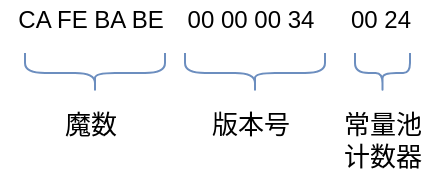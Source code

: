 <mxfile version="14.1.5" type="device"><diagram id="kWWOql1PXazyI8YSG5dn" name="第 1 页"><mxGraphModel dx="621" dy="552" grid="1" gridSize="10" guides="1" tooltips="1" connect="1" arrows="1" fold="1" page="1" pageScale="1" pageWidth="827" pageHeight="1169" math="0" shadow="0"><root><mxCell id="0"/><mxCell id="1" parent="0"/><mxCell id="7ZVK7k6W9EZgZPxuObXw-7" value="" style="shape=curlyBracket;whiteSpace=wrap;html=1;rounded=1;rotation=-90;fillColor=#dae8fc;strokeColor=#6c8ebf;" parent="1" vertex="1"><mxGeometry x="187.5" y="202.5" width="20" height="70" as="geometry"/></mxCell><mxCell id="7ZVK7k6W9EZgZPxuObXw-8" value="魔数" style="text;html=1;align=center;verticalAlign=middle;resizable=0;points=[];autosize=1;fontSize=13;" parent="1" vertex="1"><mxGeometry x="175" y="252.5" width="40" height="20" as="geometry"/></mxCell><mxCell id="CEbQqiAPUb2NsykfyJ3z-1" value="CA FE BA BE" style="text;html=1;align=center;verticalAlign=middle;resizable=0;points=[];autosize=1;" vertex="1" parent="1"><mxGeometry x="150" y="201.25" width="90" height="20" as="geometry"/></mxCell><mxCell id="CEbQqiAPUb2NsykfyJ3z-2" value="" style="shape=curlyBracket;whiteSpace=wrap;html=1;rounded=1;rotation=-90;fillColor=#dae8fc;strokeColor=#6c8ebf;" vertex="1" parent="1"><mxGeometry x="267.5" y="202.5" width="20" height="70" as="geometry"/></mxCell><mxCell id="CEbQqiAPUb2NsykfyJ3z-3" value="版本号" style="text;html=1;align=center;verticalAlign=middle;resizable=0;points=[];autosize=1;fontSize=13;" vertex="1" parent="1"><mxGeometry x="250" y="252.5" width="50" height="20" as="geometry"/></mxCell><mxCell id="CEbQqiAPUb2NsykfyJ3z-4" value="00 00 00 34" style="text;html=1;align=center;verticalAlign=middle;resizable=0;points=[];autosize=1;" vertex="1" parent="1"><mxGeometry x="235" y="201.25" width="80" height="20" as="geometry"/></mxCell><mxCell id="CEbQqiAPUb2NsykfyJ3z-9" value="" style="shape=curlyBracket;whiteSpace=wrap;html=1;rounded=1;rotation=-90;fillColor=#dae8fc;strokeColor=#6c8ebf;" vertex="1" parent="1"><mxGeometry x="331.25" y="223.75" width="20" height="27.5" as="geometry"/></mxCell><mxCell id="CEbQqiAPUb2NsykfyJ3z-10" value="常量池&lt;br&gt;计数器" style="text;html=1;align=center;verticalAlign=middle;resizable=0;points=[];autosize=1;fontSize=13;" vertex="1" parent="1"><mxGeometry x="316.25" y="251.25" width="50" height="40" as="geometry"/></mxCell><mxCell id="CEbQqiAPUb2NsykfyJ3z-11" value="00 24" style="text;html=1;align=center;verticalAlign=middle;resizable=0;points=[];autosize=1;" vertex="1" parent="1"><mxGeometry x="315" y="201.25" width="50" height="20" as="geometry"/></mxCell></root></mxGraphModel></diagram></mxfile>